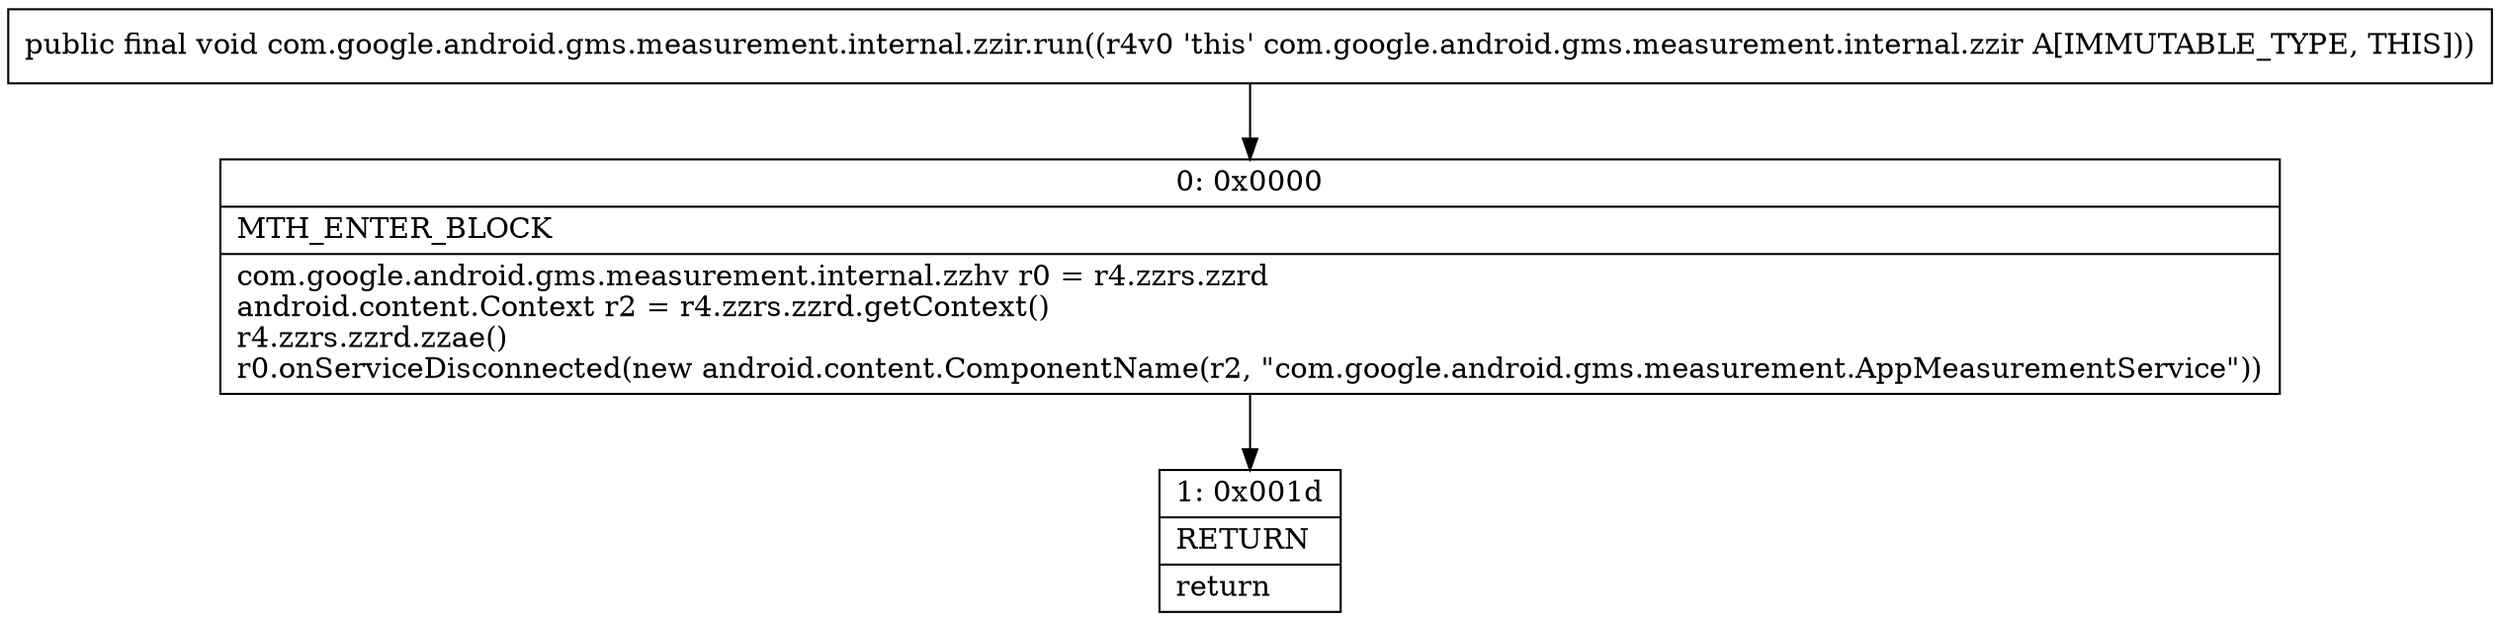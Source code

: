 digraph "CFG forcom.google.android.gms.measurement.internal.zzir.run()V" {
Node_0 [shape=record,label="{0\:\ 0x0000|MTH_ENTER_BLOCK\l|com.google.android.gms.measurement.internal.zzhv r0 = r4.zzrs.zzrd\landroid.content.Context r2 = r4.zzrs.zzrd.getContext()\lr4.zzrs.zzrd.zzae()\lr0.onServiceDisconnected(new android.content.ComponentName(r2, \"com.google.android.gms.measurement.AppMeasurementService\"))\l}"];
Node_1 [shape=record,label="{1\:\ 0x001d|RETURN\l|return\l}"];
MethodNode[shape=record,label="{public final void com.google.android.gms.measurement.internal.zzir.run((r4v0 'this' com.google.android.gms.measurement.internal.zzir A[IMMUTABLE_TYPE, THIS])) }"];
MethodNode -> Node_0;
Node_0 -> Node_1;
}

